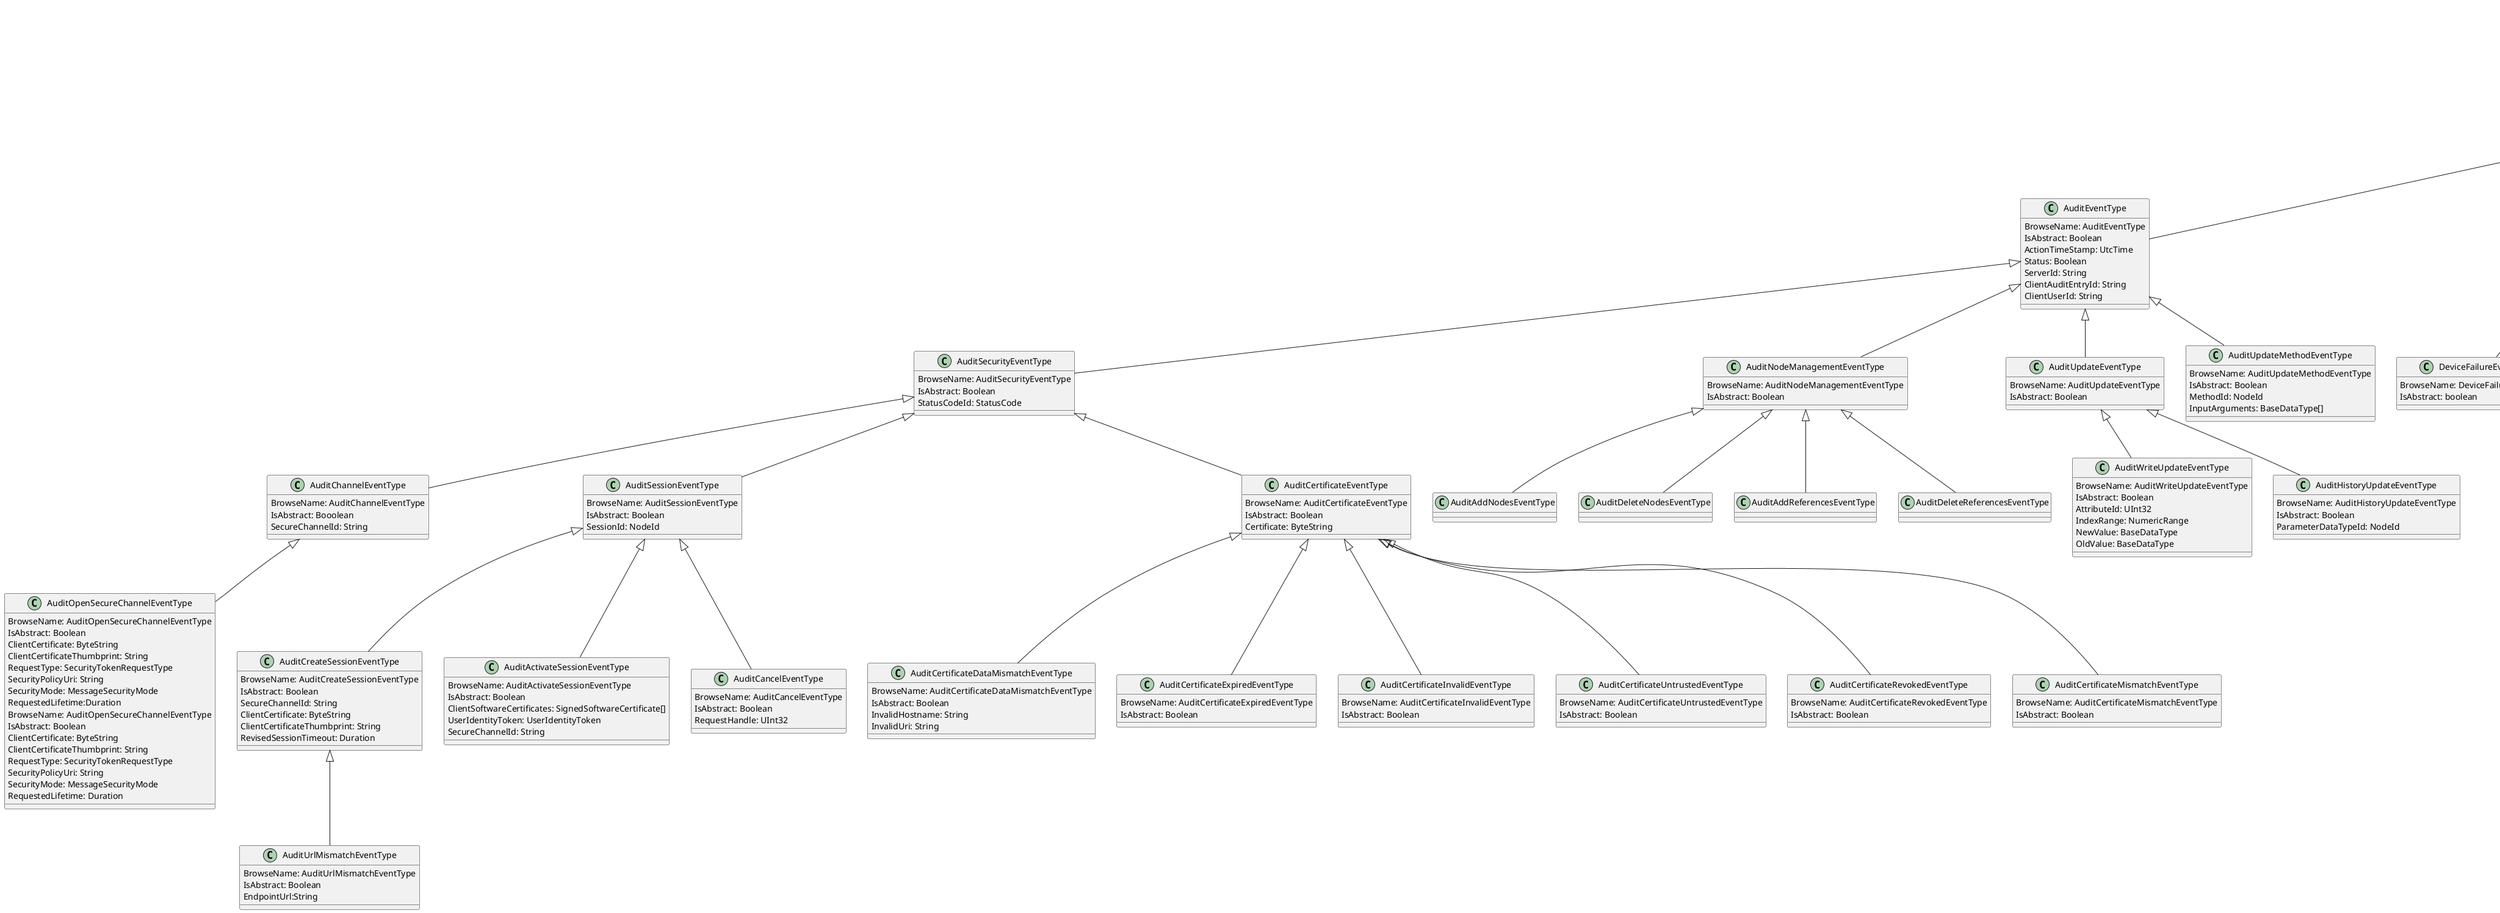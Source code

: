 @startuml
class BaseEventType  {
BrowseName: BaseEventType
IsAbstract: True
EventId: ByteString
EventType: NodeId
SourceNode: NodeId
SourceName: String
Time: UtcTime
ReceiveTime: UtcTime
LocalTime: TimeZoneDataType
Message: LocalizedText
Severity: UInt16
}

class AuditEventType {
BrowseName: AuditEventType
IsAbstract: Boolean
ActionTimeStamp: UtcTime
Status: Boolean
ServerId: String
ClientAuditEntryId: String
ClientUserId: String
}

class AuditSecurityEventType{
BrowseName: AuditSecurityEventType
IsAbstract: Boolean
StatusCodeId: StatusCode
}

class AuditChannelEventType{
BrowseName: AuditChannelEventType
IsAbstract: Booolean
SecureChannelId: String
}
class AuditOpenSecureChannelEventType{
BrowseName: AuditOpenSecureChannelEventType
IsAbstract: Boolean
ClientCertificate: ByteString
ClientCertificateThumbprint: String
RequestType: SecurityTokenRequestType
SecurityPolicyUri: String
SecurityMode: MessageSecurityMode
RequestedLifetime:Duration
}
class AuditOpenSecureChannelEventType{
BrowseName: AuditOpenSecureChannelEventType
IsAbstract: Boolean
ClientCertificate: ByteString
ClientCertificateThumbprint: String
RequestType: SecurityTokenRequestType
SecurityPolicyUri: String
SecurityMode: MessageSecurityMode
RequestedLifetime: Duration
}

class AuditSessionEventType{
BrowseName: AuditSessionEventType
IsAbstract: Boolean
SessionId: NodeId
}
class AuditCreateSessionEventType{
BrowseName: AuditCreateSessionEventType
IsAbstract: Boolean
SecureChannelId: String
ClientCertificate: ByteString
ClientCertificateThumbprint: String
RevisedSessionTimeout: Duration
}
class AuditUrlMismatchEventType{
BrowseName: AuditUrlMismatchEventType
IsAbstract: Boolean
EndpointUrl:String
}
class AuditActivateSessionEventType{
BrowseName: AuditActivateSessionEventType
IsAbstract: Boolean
ClientSoftwareCertificates: SignedSoftwareCertificate[]
UserIdentityToken: UserIdentityToken
SecureChannelId: String
}
class AuditCancelEventType{
BrowseName: AuditCancelEventType
IsAbstract: Boolean
RequestHandle: UInt32
}

class AuditCertificateEventType{
BrowseName: AuditCertificateEventType
IsAbstract: Boolean
Certificate: ByteString
}
class AuditCertificateDataMismatchEventType{
BrowseName: AuditCertificateDataMismatchEventType
IsAbstract: Boolean
InvalidHostname: String
InvalidUri: String
}
class AuditCertificateExpiredEventType{
BrowseName: AuditCertificateExpiredEventType
IsAbstract: Boolean
}
class AuditCertificateInvalidEventType{
BrowseName: AuditCertificateInvalidEventType
IsAbstract: Boolean
}
class AuditCertificateUntrustedEventType{
BrowseName: AuditCertificateUntrustedEventType
IsAbstract: Boolean
}
class AuditCertificateRevokedEventType{
BrowseName: AuditCertificateRevokedEventType
IsAbstract: Boolean
}
class AuditCertificateMismatchEventType{
BrowseName: AuditCertificateMismatchEventType
IsAbstract: Boolean
}

class AuditNodeManagementEventType{
BrowseName: AuditNodeManagementEventType
IsAbstract: Boolean
}
class AuditAddNodesEventType{

}
class AuditDeleteNodesEventType{

}
class AuditAddReferencesEventType{

}
class AuditDeleteReferencesEventType{

}


class AuditUpdateEventType{
BrowseName: AuditUpdateEventType
IsAbstract: Boolean
}
class AuditWriteUpdateEventType{
BrowseName: AuditWriteUpdateEventType
IsAbstract: Boolean
AttributeId: UInt32
IndexRange: NumericRange
NewValue: BaseDataType
OldValue: BaseDataType
}
class AuditHistoryUpdateEventType{
BrowseName: AuditHistoryUpdateEventType
IsAbstract: Boolean
ParameterDataTypeId: NodeId
}

class AuditUpdateMethodEventType{
BrowseName: AuditUpdateMethodEventType
IsAbstract: Boolean
MethodId: NodeId
InputArguments: BaseDataType[]
}

class SystemEventType {
BrowseName: SystemEventType
IsAbstract: Boolean
}
class DeviceFailureEventType{
BrowseName: DeviceFailureEventType
IsAbstract: boolean
}
class SystemStatusChangeEventType{
BrowseName: SystemStatusChangeEventType
IsAbstract: boolean
SystemState: ServerState
}

class BaseModelChangeEventType {
BrowseName: BaseModelChangeEventType
IsAbstract: boolean
}
class GeneralModelChangeEventType {
BrowseName: GeneralModelChangeEventType
IsAbstract: boolean
Changes: ModelChangeStructureDataType[]
}

class SemanticChangeEventType{
BrowseName: SemanticChangeEventType
IsAbstract: Boolean
Changes: SemanticChangeStructureDataType[]
}

class EventQueueOverflowEventType{
BrowseName: EventQueueOverflowEventType
IsAbstract: Boolean
}

class ProgressEventType{
BrowseName: ProgressEventType
IsAbstract: boolean
Context: BaseDataType
Progress: UInt16
}




BaseEventType <|--  AuditEventType
BaseEventType <|--  SystemEventType
BaseEventType <|--  BaseModelChangeEventType
BaseEventType <|--  SemanticChangeEventType
BaseEventType <|--  EventQueueOverflowEventType
BaseEventType <|--  ProgressEventType

AuditEventType <|-- AuditSecurityEventType
AuditEventType <|-- AuditNodeManagementEventType
AuditEventType <|-- AuditUpdateEventType
AuditEventType <|-- AuditUpdateMethodEventType

AuditSecurityEventType <|-- AuditChannelEventType
AuditSecurityEventType <|-- AuditSessionEventType
AuditSecurityEventType <|-- AuditCertificateEventType

AuditChannelEventType <|-- AuditOpenSecureChannelEventType

AuditSessionEventType <|-- AuditCreateSessionEventType
AuditSessionEventType <|-- AuditActivateSessionEventType
AuditSessionEventType <|-- AuditCancelEventType


AuditCreateSessionEventType <|-- AuditUrlMismatchEventType

AuditCertificateEventType <|-- AuditCertificateDataMismatchEventType
AuditCertificateEventType <|-- AuditCertificateExpiredEventType
AuditCertificateEventType <|-- AuditCertificateInvalidEventType
AuditCertificateEventType <|-- AuditCertificateUntrustedEventType
AuditCertificateEventType <|-- AuditCertificateRevokedEventType
AuditCertificateEventType <|-- AuditCertificateMismatchEventType

AuditNodeManagementEventType <|-- AuditAddNodesEventType
AuditNodeManagementEventType <|-- AuditDeleteNodesEventType
AuditNodeManagementEventType <|-- AuditAddReferencesEventType
AuditNodeManagementEventType <|-- AuditDeleteReferencesEventType

AuditUpdateEventType <|-- AuditWriteUpdateEventType
AuditUpdateEventType <|-- AuditHistoryUpdateEventType

SystemEventType <|-- DeviceFailureEventType
SystemEventType <|-- SystemStatusChangeEventType

BaseModelChangeEventType <|-- GeneralModelChangeEventType
@enduml